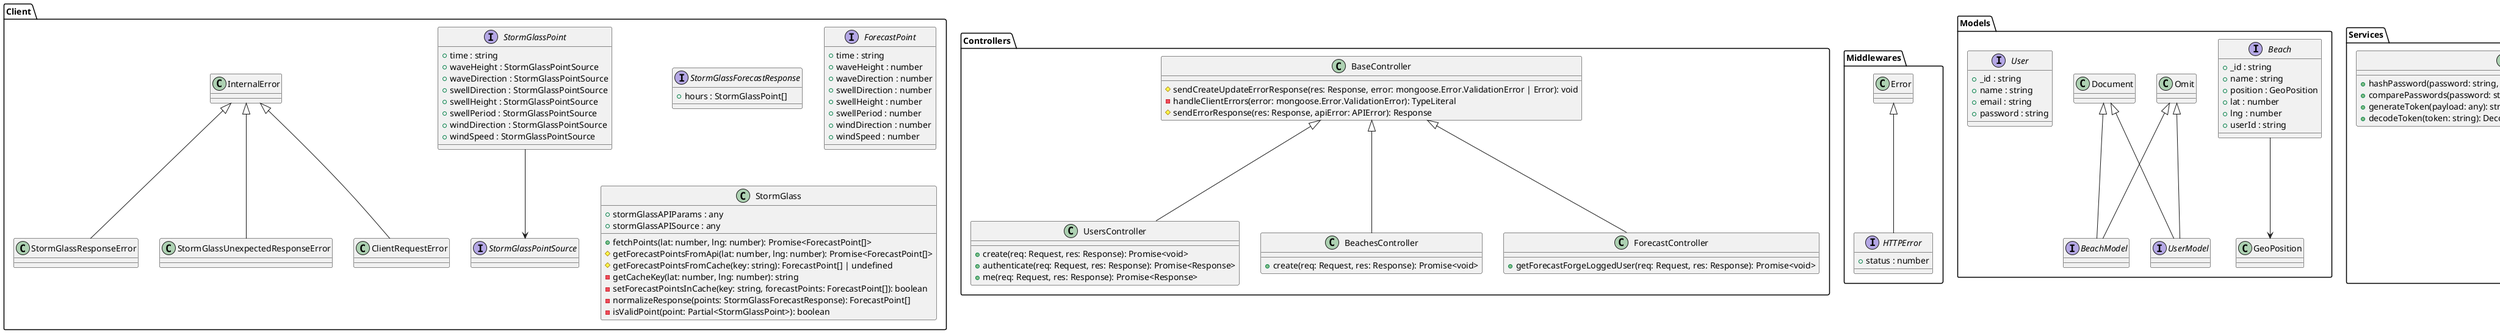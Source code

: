@startuml class

package Client {
  interface StormGlassPointSource{

  }

  interface StormGlassPoint{
    +time : string
    +waveHeight : StormGlassPointSource
    +waveDirection : StormGlassPointSource
    +swellDirection : StormGlassPointSource
    +swellHeight : StormGlassPointSource
    +swellPeriod : StormGlassPointSource
    +windDirection : StormGlassPointSource
    +windSpeed : StormGlassPointSource
  }

  interface StormGlassForecastResponse{
    +hours : StormGlassPoint[]
  }

  interface ForecastPoint{
    +time : string
    +waveHeight : number
    +waveDirection : number
    +swellDirection : number
    +swellHeight : number
    +swellPeriod : number
    +windDirection : number
    +windSpeed : number
  }

  class StormGlassUnexpectedResponseError{

  }

  class InternalError{

  }

  class ClientRequestError{

  }

  class StormGlassResponseError{

  }

  class StormGlass{
    +stormGlassAPIParams : any
    +stormGlassAPISource : any
    +fetchPoints(lat: number, lng: number): Promise<ForecastPoint[]>
    #getForecastPointsFromApi(lat: number, lng: number): Promise<ForecastPoint[]>
    #getForecastPointsFromCache(key: string): ForecastPoint[] | undefined
    -getCacheKey(lat: number, lng: number): string
    -setForecastPointsInCache(key: string, forecastPoints: ForecastPoint[]): boolean
    -normalizeResponse(points: StormGlassForecastResponse): ForecastPoint[]
    -isValidPoint(point: Partial<StormGlassPoint>): boolean
  }

  StormGlassPoint --> StormGlassPointSource
  InternalError <|-- StormGlassUnexpectedResponseError
  InternalError <|-- ClientRequestError
  InternalError <|-- StormGlassResponseError
}

package Controllers {
  class BeachesController{
    +create(req: Request, res: Response): Promise<void>
  }

  class BaseController{

  }

  BaseController <|-- BeachesController

  class ForecastController{
    +getForecastForgeLoggedUser(req: Request, res: Response): Promise<void>
  }

  class BaseController{

  }

  BaseController <|-- ForecastController

  class BaseController{
    #sendCreateUpdateErrorResponse(res: Response, error: mongoose.Error.ValidationError | Error): void
    -handleClientErrors(error: mongoose.Error.ValidationError): TypeLiteral
    #sendErrorResponse(res: Response, apiError: APIError): Response
  }

  class UsersController{
    +create(req: Request, res: Response): Promise<void>
    +authenticate(req: Request, res: Response): Promise<Response>
    +me(req: Request, res: Response): Promise<Response>
  }

  class BaseController{

  }

  BaseController <|-- UsersController

}

package Middlewares {
  interface HTTPError{
    +status : number
  }

  class Error{

  }

  Error <|-- HTTPError
}

package Models {
  interface Beach{
    +_id : string
    +name : string
    +position : GeoPosition
    +lat : number
    +lng : number
    +userId : string
  }

  interface BeachModel{

  }

  class Omit{

  }

  class Document{

  }

  Beach --> GeoPosition
  Omit <|-- BeachModel
  Document <|-- BeachModel

  interface User{
    +_id : string
    +name : string
    +email : string
    +password : string
  }

  interface UserModel{

  }

  class Omit{

  }

  class Document{

  }

  Omit <|-- UserModel
  Document <|-- UserModel
}

package Services {
  interface DecodedUser{
  +id : string
}

class Omit{

}

class AuthService{
  +hashPassword(password: string, salt: any = 10): Promise<string>
  +comparePasswords(password: string, hashedPassword: string): Promise<boolean>
  +generateToken(payload: any): string
  +decodeToken(token: string): DecodedUser
}

Omit <|-- DecodedUser
}


@enduml